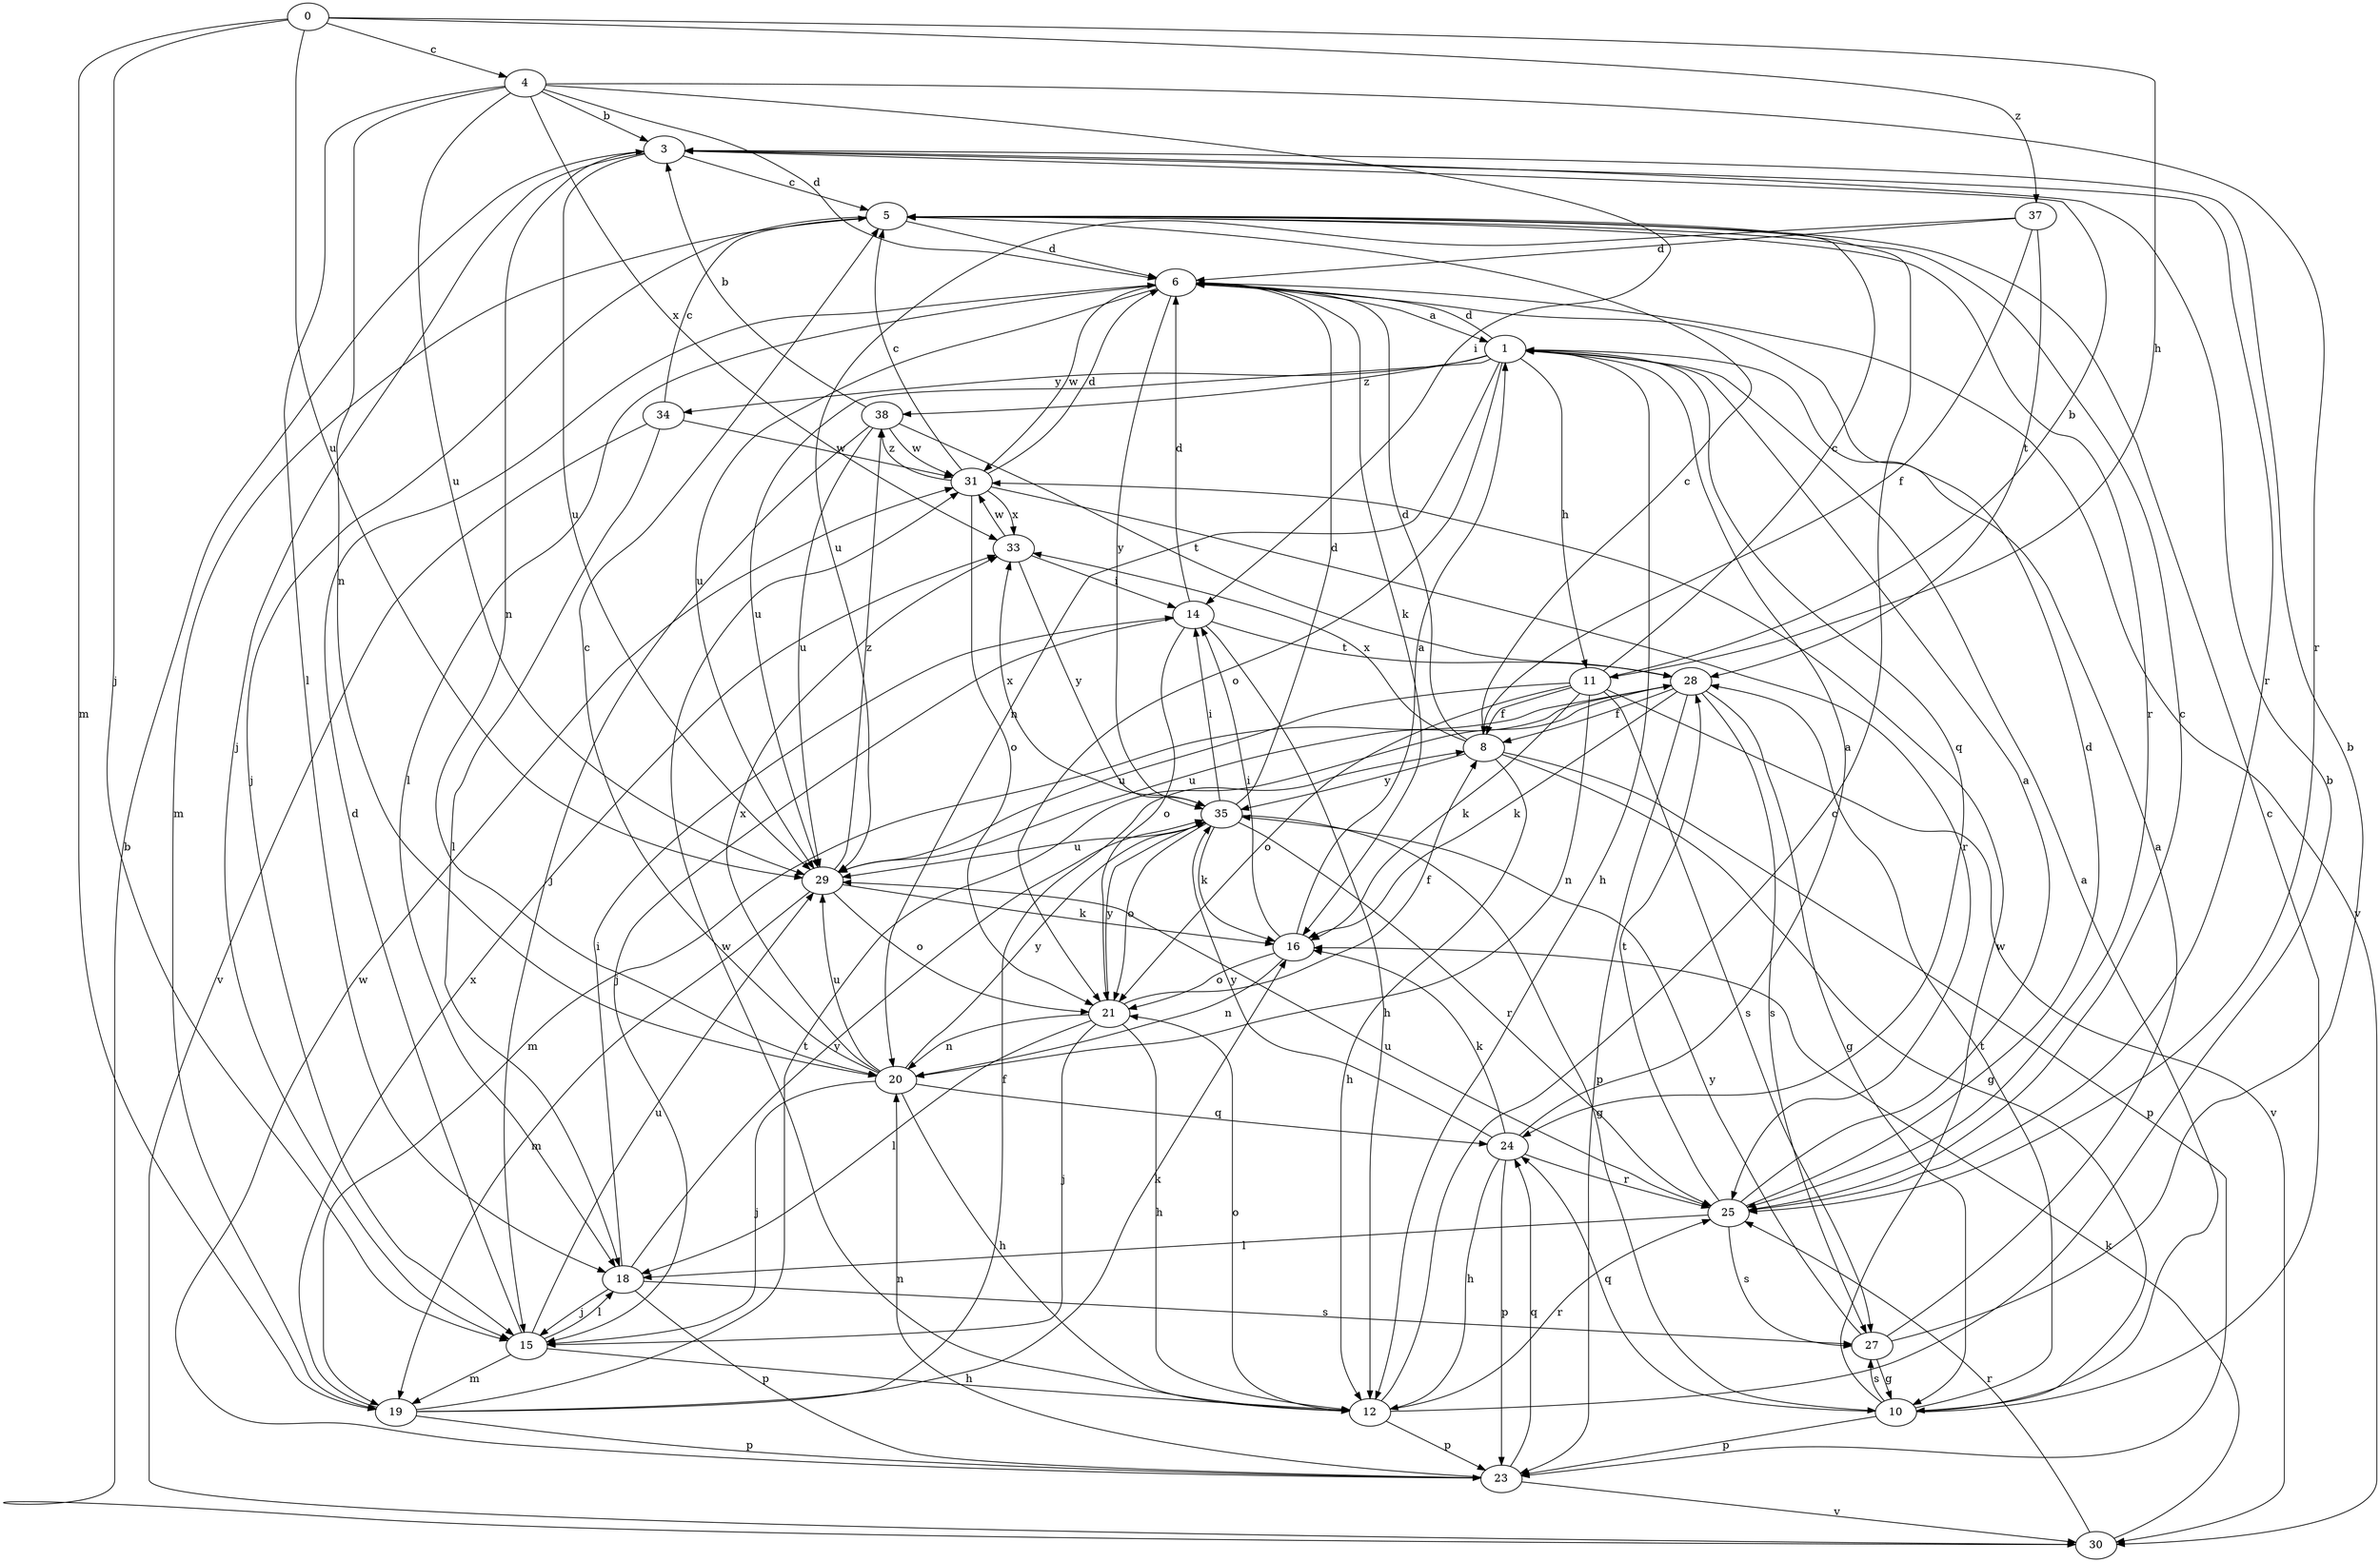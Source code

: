 strict digraph  {
0;
1;
3;
4;
5;
6;
8;
10;
11;
12;
14;
15;
16;
18;
19;
20;
21;
23;
24;
25;
27;
28;
29;
30;
31;
33;
34;
35;
37;
38;
0 -> 4  [label=c];
0 -> 11  [label=h];
0 -> 15  [label=j];
0 -> 19  [label=m];
0 -> 29  [label=u];
0 -> 37  [label=z];
1 -> 6  [label=d];
1 -> 11  [label=h];
1 -> 12  [label=h];
1 -> 20  [label=n];
1 -> 21  [label=o];
1 -> 24  [label=q];
1 -> 29  [label=u];
1 -> 34  [label=y];
1 -> 38  [label=z];
3 -> 5  [label=c];
3 -> 15  [label=j];
3 -> 20  [label=n];
3 -> 25  [label=r];
3 -> 29  [label=u];
4 -> 3  [label=b];
4 -> 6  [label=d];
4 -> 14  [label=i];
4 -> 18  [label=l];
4 -> 20  [label=n];
4 -> 25  [label=r];
4 -> 29  [label=u];
4 -> 33  [label=x];
5 -> 6  [label=d];
5 -> 15  [label=j];
5 -> 19  [label=m];
5 -> 25  [label=r];
6 -> 1  [label=a];
6 -> 16  [label=k];
6 -> 18  [label=l];
6 -> 29  [label=u];
6 -> 30  [label=v];
6 -> 31  [label=w];
6 -> 35  [label=y];
8 -> 5  [label=c];
8 -> 6  [label=d];
8 -> 10  [label=g];
8 -> 12  [label=h];
8 -> 23  [label=p];
8 -> 33  [label=x];
8 -> 35  [label=y];
10 -> 1  [label=a];
10 -> 5  [label=c];
10 -> 23  [label=p];
10 -> 24  [label=q];
10 -> 27  [label=s];
10 -> 28  [label=t];
10 -> 31  [label=w];
11 -> 3  [label=b];
11 -> 5  [label=c];
11 -> 8  [label=f];
11 -> 16  [label=k];
11 -> 20  [label=n];
11 -> 21  [label=o];
11 -> 27  [label=s];
11 -> 29  [label=u];
11 -> 30  [label=v];
12 -> 3  [label=b];
12 -> 5  [label=c];
12 -> 21  [label=o];
12 -> 23  [label=p];
12 -> 25  [label=r];
12 -> 31  [label=w];
14 -> 6  [label=d];
14 -> 12  [label=h];
14 -> 15  [label=j];
14 -> 21  [label=o];
14 -> 28  [label=t];
15 -> 6  [label=d];
15 -> 12  [label=h];
15 -> 18  [label=l];
15 -> 19  [label=m];
15 -> 29  [label=u];
16 -> 1  [label=a];
16 -> 14  [label=i];
16 -> 20  [label=n];
16 -> 21  [label=o];
18 -> 14  [label=i];
18 -> 15  [label=j];
18 -> 23  [label=p];
18 -> 27  [label=s];
18 -> 35  [label=y];
19 -> 8  [label=f];
19 -> 16  [label=k];
19 -> 23  [label=p];
19 -> 28  [label=t];
19 -> 33  [label=x];
20 -> 5  [label=c];
20 -> 12  [label=h];
20 -> 15  [label=j];
20 -> 24  [label=q];
20 -> 29  [label=u];
20 -> 33  [label=x];
20 -> 35  [label=y];
21 -> 8  [label=f];
21 -> 12  [label=h];
21 -> 15  [label=j];
21 -> 18  [label=l];
21 -> 20  [label=n];
21 -> 35  [label=y];
23 -> 20  [label=n];
23 -> 24  [label=q];
23 -> 30  [label=v];
23 -> 31  [label=w];
24 -> 1  [label=a];
24 -> 12  [label=h];
24 -> 16  [label=k];
24 -> 23  [label=p];
24 -> 25  [label=r];
24 -> 35  [label=y];
25 -> 1  [label=a];
25 -> 5  [label=c];
25 -> 6  [label=d];
25 -> 18  [label=l];
25 -> 27  [label=s];
25 -> 28  [label=t];
25 -> 29  [label=u];
27 -> 1  [label=a];
27 -> 3  [label=b];
27 -> 10  [label=g];
27 -> 35  [label=y];
28 -> 8  [label=f];
28 -> 10  [label=g];
28 -> 16  [label=k];
28 -> 19  [label=m];
28 -> 23  [label=p];
28 -> 27  [label=s];
28 -> 29  [label=u];
29 -> 16  [label=k];
29 -> 19  [label=m];
29 -> 21  [label=o];
29 -> 38  [label=z];
30 -> 3  [label=b];
30 -> 16  [label=k];
30 -> 25  [label=r];
31 -> 5  [label=c];
31 -> 6  [label=d];
31 -> 21  [label=o];
31 -> 25  [label=r];
31 -> 33  [label=x];
31 -> 38  [label=z];
33 -> 14  [label=i];
33 -> 31  [label=w];
33 -> 35  [label=y];
34 -> 5  [label=c];
34 -> 18  [label=l];
34 -> 30  [label=v];
34 -> 31  [label=w];
35 -> 6  [label=d];
35 -> 10  [label=g];
35 -> 14  [label=i];
35 -> 16  [label=k];
35 -> 21  [label=o];
35 -> 25  [label=r];
35 -> 29  [label=u];
35 -> 33  [label=x];
37 -> 6  [label=d];
37 -> 8  [label=f];
37 -> 28  [label=t];
37 -> 29  [label=u];
38 -> 3  [label=b];
38 -> 15  [label=j];
38 -> 28  [label=t];
38 -> 29  [label=u];
38 -> 31  [label=w];
}
